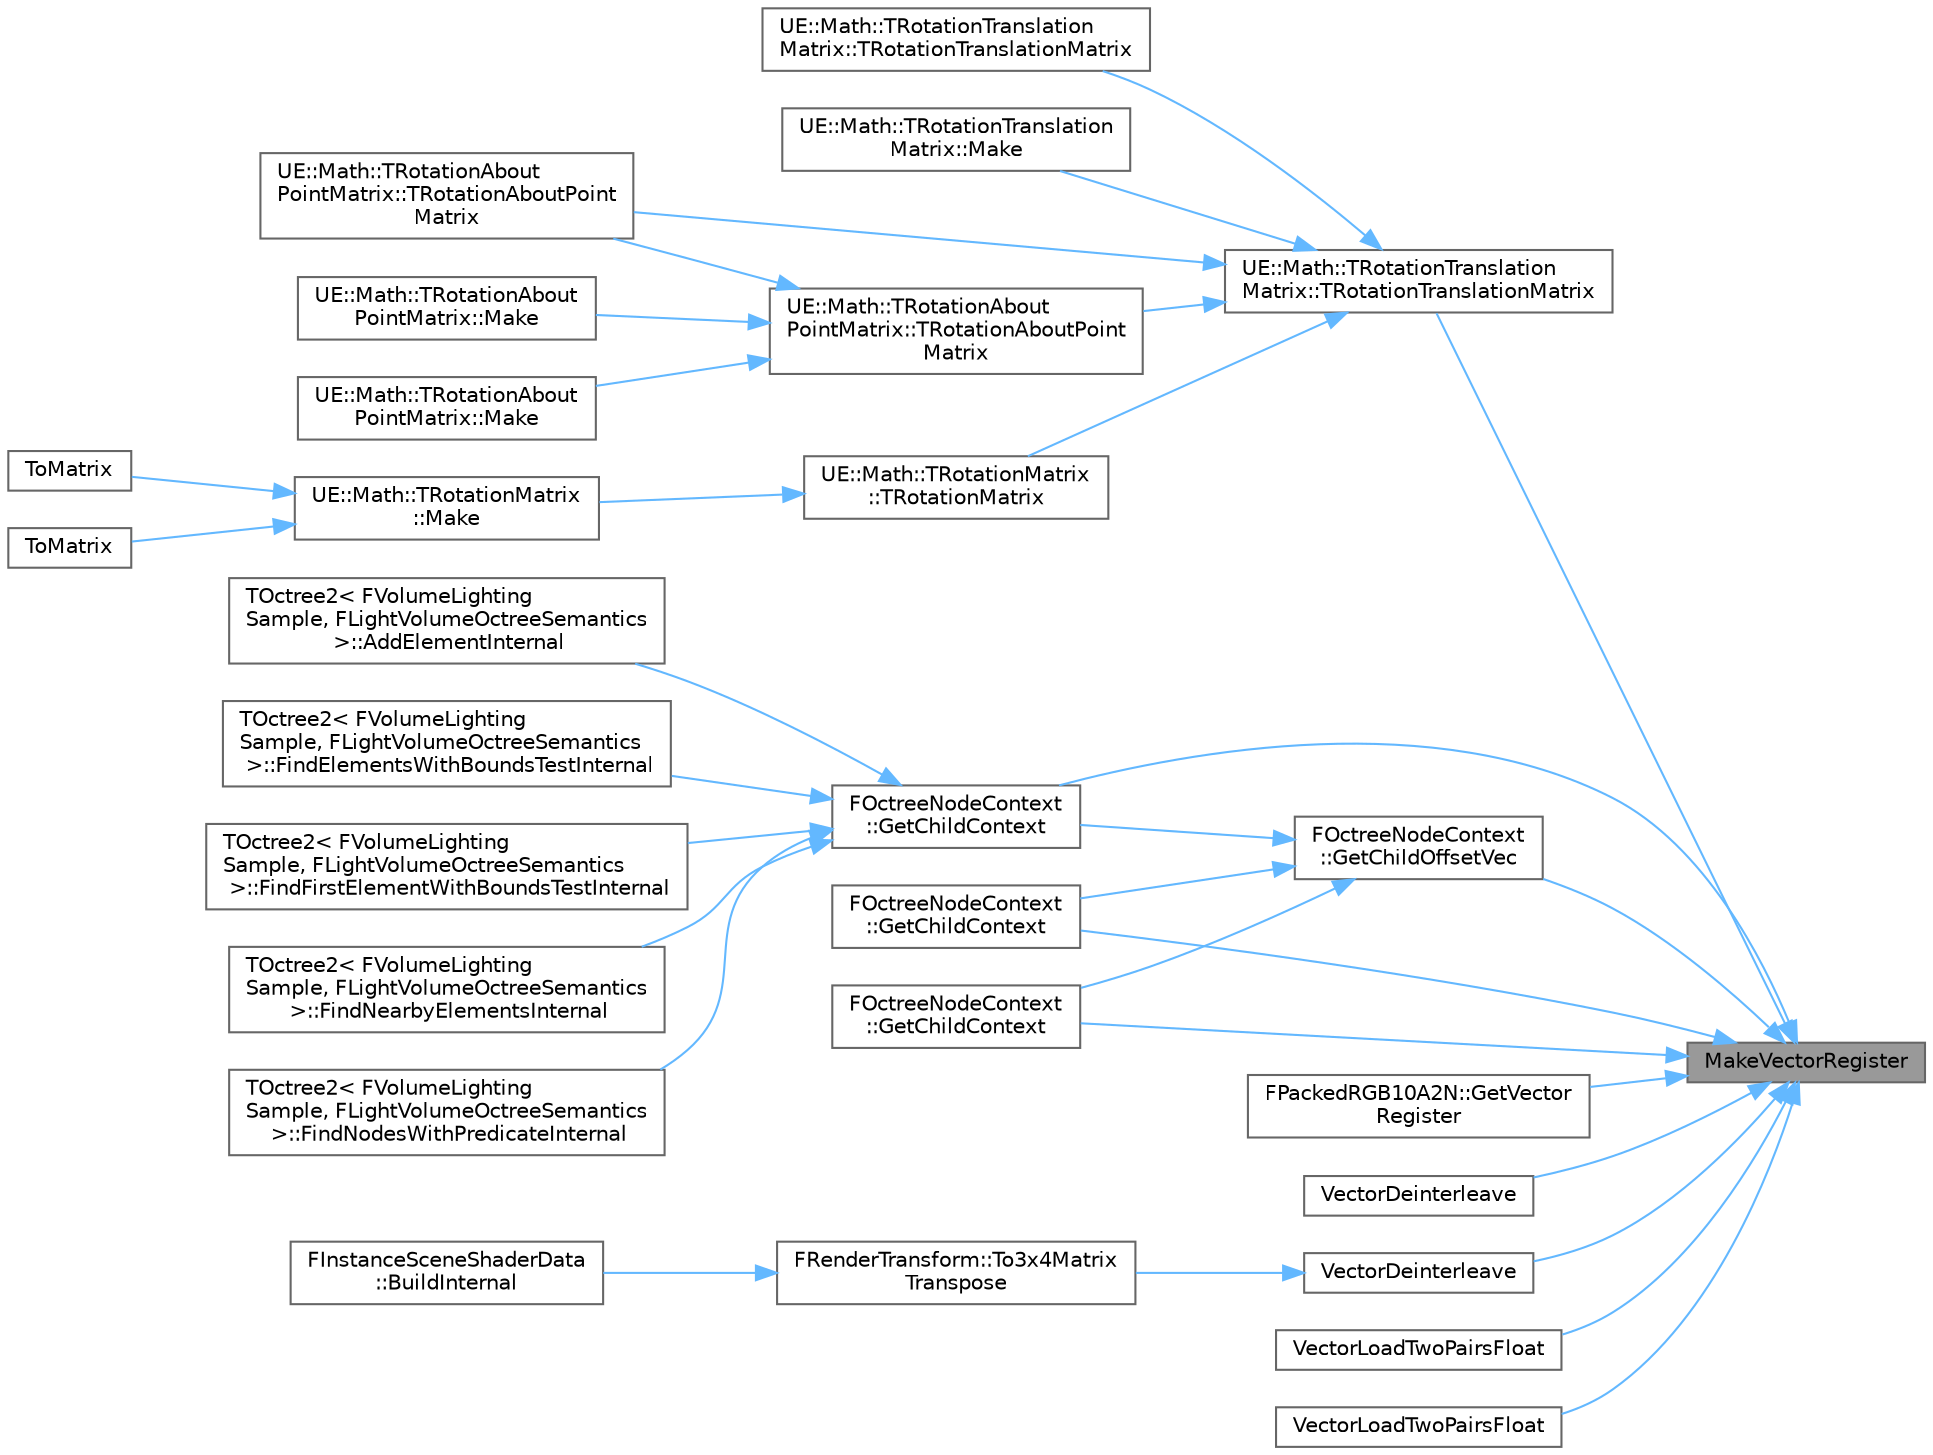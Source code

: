 digraph "MakeVectorRegister"
{
 // INTERACTIVE_SVG=YES
 // LATEX_PDF_SIZE
  bgcolor="transparent";
  edge [fontname=Helvetica,fontsize=10,labelfontname=Helvetica,labelfontsize=10];
  node [fontname=Helvetica,fontsize=10,shape=box,height=0.2,width=0.4];
  rankdir="RL";
  Node1 [id="Node000001",label="MakeVectorRegister",height=0.2,width=0.4,color="gray40", fillcolor="grey60", style="filled", fontcolor="black",tooltip=" "];
  Node1 -> Node2 [id="edge1_Node000001_Node000002",dir="back",color="steelblue1",style="solid",tooltip=" "];
  Node2 [id="Node000002",label="UE::Math::TRotationTranslation\lMatrix::TRotationTranslationMatrix",height=0.2,width=0.4,color="grey40", fillcolor="white", style="filled",URL="$d2/dd4/structUE_1_1Math_1_1TRotationTranslationMatrix.html#ac8b6cffa0b856d38f27b06061a9cfd04",tooltip="Constructor."];
  Node2 -> Node3 [id="edge2_Node000002_Node000003",dir="back",color="steelblue1",style="solid",tooltip=" "];
  Node3 [id="Node000003",label="UE::Math::TRotationAbout\lPointMatrix::TRotationAboutPoint\lMatrix",height=0.2,width=0.4,color="grey40", fillcolor="white", style="filled",URL="$d2/d32/structUE_1_1Math_1_1TRotationAboutPointMatrix.html#a3aaba96bc8e2d68e26be9fc4346138da",tooltip=" "];
  Node2 -> Node4 [id="edge3_Node000002_Node000004",dir="back",color="steelblue1",style="solid",tooltip=" "];
  Node4 [id="Node000004",label="UE::Math::TRotationAbout\lPointMatrix::TRotationAboutPoint\lMatrix",height=0.2,width=0.4,color="grey40", fillcolor="white", style="filled",URL="$d2/d32/structUE_1_1Math_1_1TRotationAboutPointMatrix.html#af70cd1d11d838dbe4c941df560c6e853",tooltip="Constructor."];
  Node4 -> Node3 [id="edge4_Node000004_Node000003",dir="back",color="steelblue1",style="solid",tooltip=" "];
  Node4 -> Node5 [id="edge5_Node000004_Node000005",dir="back",color="steelblue1",style="solid",tooltip=" "];
  Node5 [id="Node000005",label="UE::Math::TRotationAbout\lPointMatrix::Make",height=0.2,width=0.4,color="grey40", fillcolor="white", style="filled",URL="$d2/d32/structUE_1_1Math_1_1TRotationAboutPointMatrix.html#ae945a9ffe8775625ab1bd9a047b4567f",tooltip="Matrix factory."];
  Node4 -> Node6 [id="edge6_Node000004_Node000006",dir="back",color="steelblue1",style="solid",tooltip=" "];
  Node6 [id="Node000006",label="UE::Math::TRotationAbout\lPointMatrix::Make",height=0.2,width=0.4,color="grey40", fillcolor="white", style="filled",URL="$d2/d32/structUE_1_1Math_1_1TRotationAboutPointMatrix.html#a1138ceda11107261b763b6c2ccfdcfef",tooltip="Matrix factory."];
  Node2 -> Node7 [id="edge7_Node000002_Node000007",dir="back",color="steelblue1",style="solid",tooltip=" "];
  Node7 [id="Node000007",label="UE::Math::TRotationMatrix\l::TRotationMatrix",height=0.2,width=0.4,color="grey40", fillcolor="white", style="filled",URL="$de/df1/structUE_1_1Math_1_1TRotationMatrix.html#a45638f3f3e171655467675d46e316578",tooltip="Constructor."];
  Node7 -> Node8 [id="edge8_Node000007_Node000008",dir="back",color="steelblue1",style="solid",tooltip=" "];
  Node8 [id="Node000008",label="UE::Math::TRotationMatrix\l::Make",height=0.2,width=0.4,color="grey40", fillcolor="white", style="filled",URL="$de/df1/structUE_1_1Math_1_1TRotationMatrix.html#af32031cbb8b92ccbc082a7213c949ece",tooltip="Matrix factory."];
  Node8 -> Node9 [id="edge9_Node000008_Node000009",dir="back",color="steelblue1",style="solid",tooltip=" "];
  Node9 [id="Node000009",label="ToMatrix",height=0.2,width=0.4,color="grey40", fillcolor="white", style="filled",URL="$d5/d9a/TransformCalculus3D_8h.html#acb182a40e7b602e3392b21c14becc7ef",tooltip=" "];
  Node8 -> Node10 [id="edge10_Node000008_Node000010",dir="back",color="steelblue1",style="solid",tooltip=" "];
  Node10 [id="Node000010",label="ToMatrix",height=0.2,width=0.4,color="grey40", fillcolor="white", style="filled",URL="$d5/d9a/TransformCalculus3D_8h.html#ac8d1e030c54994e89505305ebc78e7bb",tooltip="Specialization for rotation."];
  Node2 -> Node11 [id="edge11_Node000002_Node000011",dir="back",color="steelblue1",style="solid",tooltip=" "];
  Node11 [id="Node000011",label="UE::Math::TRotationTranslation\lMatrix::TRotationTranslationMatrix",height=0.2,width=0.4,color="grey40", fillcolor="white", style="filled",URL="$d2/dd4/structUE_1_1Math_1_1TRotationTranslationMatrix.html#a46611f5a4f6c52f74a452e9e4d65d687",tooltip=" "];
  Node2 -> Node12 [id="edge12_Node000002_Node000012",dir="back",color="steelblue1",style="solid",tooltip=" "];
  Node12 [id="Node000012",label="UE::Math::TRotationTranslation\lMatrix::Make",height=0.2,width=0.4,color="grey40", fillcolor="white", style="filled",URL="$d2/dd4/structUE_1_1Math_1_1TRotationTranslationMatrix.html#af66b3ae9237189c4c1b43fc4b103c412",tooltip="Matrix factory."];
  Node1 -> Node13 [id="edge13_Node000001_Node000013",dir="back",color="steelblue1",style="solid",tooltip=" "];
  Node13 [id="Node000013",label="FOctreeNodeContext\l::GetChildContext",height=0.2,width=0.4,color="grey40", fillcolor="white", style="filled",URL="$de/d87/classFOctreeNodeContext.html#a1185662f38eb6b1db47776cc98525d18",tooltip="Child node initialization constructor."];
  Node13 -> Node14 [id="edge14_Node000013_Node000014",dir="back",color="steelblue1",style="solid",tooltip=" "];
  Node14 [id="Node000014",label="TOctree2\< FVolumeLighting\lSample, FLightVolumeOctreeSemantics\l \>::AddElementInternal",height=0.2,width=0.4,color="grey40", fillcolor="white", style="filled",URL="$db/d87/classTOctree2.html#a5110dbbe8a7f5325c1924565400d3596",tooltip=" "];
  Node13 -> Node15 [id="edge15_Node000013_Node000015",dir="back",color="steelblue1",style="solid",tooltip=" "];
  Node15 [id="Node000015",label="TOctree2\< FVolumeLighting\lSample, FLightVolumeOctreeSemantics\l \>::FindElementsWithBoundsTestInternal",height=0.2,width=0.4,color="grey40", fillcolor="white", style="filled",URL="$db/d87/classTOctree2.html#ac54ebc520b5bef71709ae2ce22c09684",tooltip=" "];
  Node13 -> Node16 [id="edge16_Node000013_Node000016",dir="back",color="steelblue1",style="solid",tooltip=" "];
  Node16 [id="Node000016",label="TOctree2\< FVolumeLighting\lSample, FLightVolumeOctreeSemantics\l \>::FindFirstElementWithBoundsTestInternal",height=0.2,width=0.4,color="grey40", fillcolor="white", style="filled",URL="$db/d87/classTOctree2.html#a90bf025db87e9bf861bff6f39a7695af",tooltip=" "];
  Node13 -> Node17 [id="edge17_Node000013_Node000017",dir="back",color="steelblue1",style="solid",tooltip=" "];
  Node17 [id="Node000017",label="TOctree2\< FVolumeLighting\lSample, FLightVolumeOctreeSemantics\l \>::FindNearbyElementsInternal",height=0.2,width=0.4,color="grey40", fillcolor="white", style="filled",URL="$db/d87/classTOctree2.html#a45503122961c2f78eb00f821735fb9a2",tooltip=" "];
  Node13 -> Node18 [id="edge18_Node000013_Node000018",dir="back",color="steelblue1",style="solid",tooltip=" "];
  Node18 [id="Node000018",label="TOctree2\< FVolumeLighting\lSample, FLightVolumeOctreeSemantics\l \>::FindNodesWithPredicateInternal",height=0.2,width=0.4,color="grey40", fillcolor="white", style="filled",URL="$db/d87/classTOctree2.html#aabbb6a5388e07fe1c672d079a4fc307d",tooltip=" "];
  Node1 -> Node19 [id="edge19_Node000001_Node000019",dir="back",color="steelblue1",style="solid",tooltip=" "];
  Node19 [id="Node000019",label="FOctreeNodeContext\l::GetChildContext",height=0.2,width=0.4,color="grey40", fillcolor="white", style="filled",URL="$de/d87/classFOctreeNodeContext.html#a70f217e91f150b67537849366a0ac811",tooltip="Construct a child context given the child ref."];
  Node1 -> Node20 [id="edge20_Node000001_Node000020",dir="back",color="steelblue1",style="solid",tooltip=" "];
  Node20 [id="Node000020",label="FOctreeNodeContext\l::GetChildContext",height=0.2,width=0.4,color="grey40", fillcolor="white", style="filled",URL="$de/d87/classFOctreeNodeContext.html#a331029ecc748bd9268ffe0bf2ab88975",tooltip="Child node initialization constructor."];
  Node1 -> Node21 [id="edge21_Node000001_Node000021",dir="back",color="steelblue1",style="solid",tooltip=" "];
  Node21 [id="Node000021",label="FOctreeNodeContext\l::GetChildOffsetVec",height=0.2,width=0.4,color="grey40", fillcolor="white", style="filled",URL="$de/d87/classFOctreeNodeContext.html#a8dff350b3e5a4aea9085732eeb50b71b",tooltip=" "];
  Node21 -> Node13 [id="edge22_Node000021_Node000013",dir="back",color="steelblue1",style="solid",tooltip=" "];
  Node21 -> Node19 [id="edge23_Node000021_Node000019",dir="back",color="steelblue1",style="solid",tooltip=" "];
  Node21 -> Node20 [id="edge24_Node000021_Node000020",dir="back",color="steelblue1",style="solid",tooltip=" "];
  Node1 -> Node22 [id="edge25_Node000001_Node000022",dir="back",color="steelblue1",style="solid",tooltip=" "];
  Node22 [id="Node000022",label="FPackedRGB10A2N::GetVector\lRegister",height=0.2,width=0.4,color="grey40", fillcolor="white", style="filled",URL="$db/d32/structFPackedRGB10A2N.html#ac2b636e8ec1848a8186fc675276b7369",tooltip=" "];
  Node1 -> Node23 [id="edge26_Node000001_Node000023",dir="back",color="steelblue1",style="solid",tooltip=" "];
  Node23 [id="Node000023",label="VectorDeinterleave",height=0.2,width=0.4,color="grey40", fillcolor="white", style="filled",URL="$dd/d4d/UnrealMathFPU_8h.html#a1919825ef74ca7b6416436bef005a60b",tooltip=" "];
  Node1 -> Node24 [id="edge27_Node000001_Node000024",dir="back",color="steelblue1",style="solid",tooltip=" "];
  Node24 [id="Node000024",label="VectorDeinterleave",height=0.2,width=0.4,color="grey40", fillcolor="white", style="filled",URL="$dd/d4d/UnrealMathFPU_8h.html#a057bad0cb50085465efe63dd98b0ded8",tooltip="Deinterleaves the components of the two given vectors such that the even components are in one vector..."];
  Node24 -> Node25 [id="edge28_Node000024_Node000025",dir="back",color="steelblue1",style="solid",tooltip=" "];
  Node25 [id="Node000025",label="FRenderTransform::To3x4Matrix\lTranspose",height=0.2,width=0.4,color="grey40", fillcolor="white", style="filled",URL="$df/dba/structFRenderTransform.html#a3534f5df4bbe32e5f1a51b403a87bc6d",tooltip=" "];
  Node25 -> Node26 [id="edge29_Node000025_Node000026",dir="back",color="steelblue1",style="solid",tooltip=" "];
  Node26 [id="Node000026",label="FInstanceSceneShaderData\l::BuildInternal",height=0.2,width=0.4,color="grey40", fillcolor="white", style="filled",URL="$d6/d3a/structFInstanceSceneShaderData.html#ae41b4d03657165473a5f0b8c418ee6d0",tooltip=" "];
  Node1 -> Node27 [id="edge30_Node000001_Node000027",dir="back",color="steelblue1",style="solid",tooltip=" "];
  Node27 [id="Node000027",label="VectorLoadTwoPairsFloat",height=0.2,width=0.4,color="grey40", fillcolor="white", style="filled",URL="$dd/d4d/UnrealMathFPU_8h.html#a21e7bf01e78a58f4757e97bc4e78d1a7",tooltip=" "];
  Node1 -> Node28 [id="edge31_Node000001_Node000028",dir="back",color="steelblue1",style="solid",tooltip=" "];
  Node28 [id="Node000028",label="VectorLoadTwoPairsFloat",height=0.2,width=0.4,color="grey40", fillcolor="white", style="filled",URL="$dd/d4d/UnrealMathFPU_8h.html#a9059bc5b1eb1fe01a4b6412dc4a9567a",tooltip="Loads 4 unaligned floats - 2 from the first pointer, 2 from the second, and packs them in to 1 vector..."];
}
